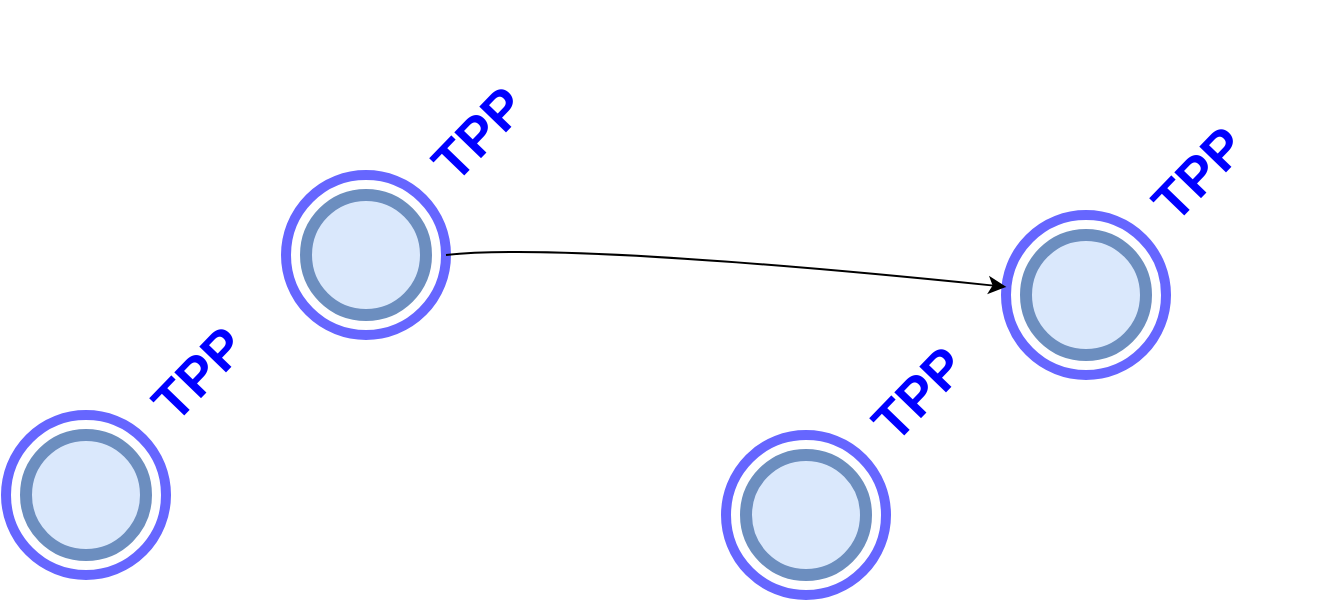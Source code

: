 <mxfile version="14.1.4" type="github">
  <diagram id="c7AardAmtZzO1czK6ol6" name="Page-1">
    <mxGraphModel dx="868" dy="398" grid="1" gridSize="10" guides="1" tooltips="1" connect="1" arrows="1" fold="1" page="1" pageScale="1" pageWidth="827" pageHeight="1169" math="0" shadow="0">
      <root>
        <mxCell id="0" />
        <mxCell id="1" parent="0" />
        <mxCell id="GzLdLPHiL-UwgrSJML37-1" value="" style="group" vertex="1" connectable="0" parent="1">
          <mxGeometry x="160" y="140.0" width="160.4" height="166.51" as="geometry" />
        </mxCell>
        <mxCell id="vyU_hMmgsXmub1G23cL0-4" value="" style="group" parent="GzLdLPHiL-UwgrSJML37-1" vertex="1" connectable="0">
          <mxGeometry y="86.51" width="80" height="80" as="geometry" />
        </mxCell>
        <mxCell id="vyU_hMmgsXmub1G23cL0-1" value="" style="ellipse;whiteSpace=wrap;html=1;aspect=fixed;" parent="vyU_hMmgsXmub1G23cL0-4" vertex="1">
          <mxGeometry width="80" height="80" as="geometry" />
        </mxCell>
        <mxCell id="vyU_hMmgsXmub1G23cL0-2" value="" style="ellipse;whiteSpace=wrap;html=1;aspect=fixed;strokeWidth=5;strokeColor=#6666FF;" parent="vyU_hMmgsXmub1G23cL0-4" vertex="1">
          <mxGeometry width="80" height="80" as="geometry" />
        </mxCell>
        <mxCell id="vyU_hMmgsXmub1G23cL0-3" value="" style="ellipse;whiteSpace=wrap;html=1;aspect=fixed;strokeWidth=6;fillColor=#dae8fc;strokeColor=#6c8ebf;" parent="vyU_hMmgsXmub1G23cL0-4" vertex="1">
          <mxGeometry x="10" y="10" width="60" height="60" as="geometry" />
        </mxCell>
        <UserObject label="TPP" link="https://blog.cleancoder.com/uncle-bob/2013/05/27/TheTransformationPriorityPremise.html" id="vyU_hMmgsXmub1G23cL0-5">
          <mxCell style="text;html=1;strokeColor=none;fillColor=none;align=left;verticalAlign=middle;whiteSpace=wrap;rounded=0;rotation=-46;fontSize=27;fontColor=#0000FF;fontStyle=1" parent="GzLdLPHiL-UwgrSJML37-1" vertex="1">
            <mxGeometry x="60" y="36.51" width="110" height="20" as="geometry" />
          </mxCell>
        </UserObject>
        <mxCell id="GzLdLPHiL-UwgrSJML37-2" value="" style="group" vertex="1" connectable="0" parent="1">
          <mxGeometry x="520" y="150.0" width="160.4" height="166.51" as="geometry" />
        </mxCell>
        <mxCell id="GzLdLPHiL-UwgrSJML37-3" value="" style="group" vertex="1" connectable="0" parent="GzLdLPHiL-UwgrSJML37-2">
          <mxGeometry y="86.51" width="80" height="80" as="geometry" />
        </mxCell>
        <mxCell id="GzLdLPHiL-UwgrSJML37-4" value="" style="ellipse;whiteSpace=wrap;html=1;aspect=fixed;" vertex="1" parent="GzLdLPHiL-UwgrSJML37-3">
          <mxGeometry width="80" height="80" as="geometry" />
        </mxCell>
        <mxCell id="GzLdLPHiL-UwgrSJML37-5" value="" style="ellipse;whiteSpace=wrap;html=1;aspect=fixed;strokeWidth=5;strokeColor=#6666FF;" vertex="1" parent="GzLdLPHiL-UwgrSJML37-3">
          <mxGeometry width="80" height="80" as="geometry" />
        </mxCell>
        <mxCell id="GzLdLPHiL-UwgrSJML37-6" value="" style="ellipse;whiteSpace=wrap;html=1;aspect=fixed;strokeWidth=6;fillColor=#dae8fc;strokeColor=#6c8ebf;" vertex="1" parent="GzLdLPHiL-UwgrSJML37-3">
          <mxGeometry x="10" y="10" width="60" height="60" as="geometry" />
        </mxCell>
        <UserObject label="TPP" link="https://blog.cleancoder.com/uncle-bob/2013/05/27/TheTransformationPriorityPremise.html" id="GzLdLPHiL-UwgrSJML37-7">
          <mxCell style="text;html=1;strokeColor=none;fillColor=none;align=left;verticalAlign=middle;whiteSpace=wrap;rounded=0;rotation=-46;fontSize=27;fontColor=#0000FF;fontStyle=1" vertex="1" parent="GzLdLPHiL-UwgrSJML37-2">
            <mxGeometry x="60" y="36.51" width="110" height="20" as="geometry" />
          </mxCell>
        </UserObject>
        <mxCell id="GzLdLPHiL-UwgrSJML37-8" value="" style="group" vertex="1" connectable="0" parent="1">
          <mxGeometry x="300" y="20.0" width="160.4" height="166.51" as="geometry" />
        </mxCell>
        <mxCell id="GzLdLPHiL-UwgrSJML37-9" value="" style="group" vertex="1" connectable="0" parent="GzLdLPHiL-UwgrSJML37-8">
          <mxGeometry y="86.51" width="80" height="80" as="geometry" />
        </mxCell>
        <mxCell id="GzLdLPHiL-UwgrSJML37-10" value="" style="ellipse;whiteSpace=wrap;html=1;aspect=fixed;" vertex="1" parent="GzLdLPHiL-UwgrSJML37-9">
          <mxGeometry width="80" height="80" as="geometry" />
        </mxCell>
        <mxCell id="GzLdLPHiL-UwgrSJML37-11" value="" style="ellipse;whiteSpace=wrap;html=1;aspect=fixed;strokeWidth=5;strokeColor=#6666FF;" vertex="1" parent="GzLdLPHiL-UwgrSJML37-9">
          <mxGeometry width="80" height="80" as="geometry" />
        </mxCell>
        <mxCell id="GzLdLPHiL-UwgrSJML37-12" value="" style="ellipse;whiteSpace=wrap;html=1;aspect=fixed;strokeWidth=6;fillColor=#dae8fc;strokeColor=#6c8ebf;" vertex="1" parent="GzLdLPHiL-UwgrSJML37-9">
          <mxGeometry x="10" y="10" width="60" height="60" as="geometry" />
        </mxCell>
        <UserObject label="TPP" link="https://blog.cleancoder.com/uncle-bob/2013/05/27/TheTransformationPriorityPremise.html" id="GzLdLPHiL-UwgrSJML37-13">
          <mxCell style="text;html=1;strokeColor=none;fillColor=none;align=left;verticalAlign=middle;whiteSpace=wrap;rounded=0;rotation=-46;fontSize=27;fontColor=#0000FF;fontStyle=1" vertex="1" parent="GzLdLPHiL-UwgrSJML37-8">
            <mxGeometry x="60" y="36.51" width="110" height="20" as="geometry" />
          </mxCell>
        </UserObject>
        <mxCell id="GzLdLPHiL-UwgrSJML37-14" value="" style="group" vertex="1" connectable="0" parent="1">
          <mxGeometry x="660" y="40" width="160.4" height="166.51" as="geometry" />
        </mxCell>
        <mxCell id="GzLdLPHiL-UwgrSJML37-15" value="" style="group" vertex="1" connectable="0" parent="GzLdLPHiL-UwgrSJML37-14">
          <mxGeometry y="86.51" width="80" height="80" as="geometry" />
        </mxCell>
        <mxCell id="GzLdLPHiL-UwgrSJML37-16" value="" style="ellipse;whiteSpace=wrap;html=1;aspect=fixed;" vertex="1" parent="GzLdLPHiL-UwgrSJML37-15">
          <mxGeometry width="80" height="80" as="geometry" />
        </mxCell>
        <mxCell id="GzLdLPHiL-UwgrSJML37-17" value="" style="ellipse;whiteSpace=wrap;html=1;aspect=fixed;strokeWidth=5;strokeColor=#6666FF;" vertex="1" parent="GzLdLPHiL-UwgrSJML37-15">
          <mxGeometry width="80" height="80" as="geometry" />
        </mxCell>
        <mxCell id="GzLdLPHiL-UwgrSJML37-18" value="" style="ellipse;whiteSpace=wrap;html=1;aspect=fixed;strokeWidth=6;fillColor=#dae8fc;strokeColor=#6c8ebf;" vertex="1" parent="GzLdLPHiL-UwgrSJML37-15">
          <mxGeometry x="10" y="10" width="60" height="60" as="geometry" />
        </mxCell>
        <UserObject label="TPP" link="https://blog.cleancoder.com/uncle-bob/2013/05/27/TheTransformationPriorityPremise.html" id="GzLdLPHiL-UwgrSJML37-19">
          <mxCell style="text;html=1;strokeColor=none;fillColor=none;align=left;verticalAlign=middle;whiteSpace=wrap;rounded=0;rotation=-46;fontSize=27;fontColor=#0000FF;fontStyle=1" vertex="1" parent="GzLdLPHiL-UwgrSJML37-14">
            <mxGeometry x="60" y="36.51" width="110" height="20" as="geometry" />
          </mxCell>
        </UserObject>
        <mxCell id="GzLdLPHiL-UwgrSJML37-21" value="" style="curved=1;endArrow=classic;html=1;fontSize=27;fontColor=#0000FF;exitX=1;exitY=0.5;exitDx=0;exitDy=0;" edge="1" parent="1" source="GzLdLPHiL-UwgrSJML37-11" target="GzLdLPHiL-UwgrSJML37-17">
          <mxGeometry width="50" height="50" relative="1" as="geometry">
            <mxPoint x="390" y="140" as="sourcePoint" />
            <mxPoint x="440" y="90" as="targetPoint" />
            <Array as="points">
              <mxPoint x="440" y="140" />
            </Array>
          </mxGeometry>
        </mxCell>
      </root>
    </mxGraphModel>
  </diagram>
</mxfile>
